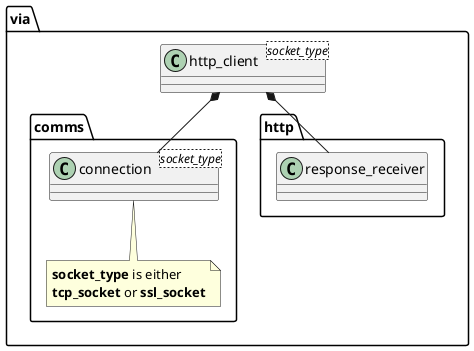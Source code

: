 @startuml

'Copyright (c) 2013-2024 Ken Barker

' title via-httplib client classes

set namespaceSeparator ::

namespace via {
    class http_client<socket_type>

    http_client *-- via::comms::connection
    http_client *-- via::http::response_receiver
}

namespace via::comms {
    class connection<socket_type> 

    note bottom of connection
        **socket_type** is either
        **tcp_socket** or **ssl_socket**
    end note
}

@enduml